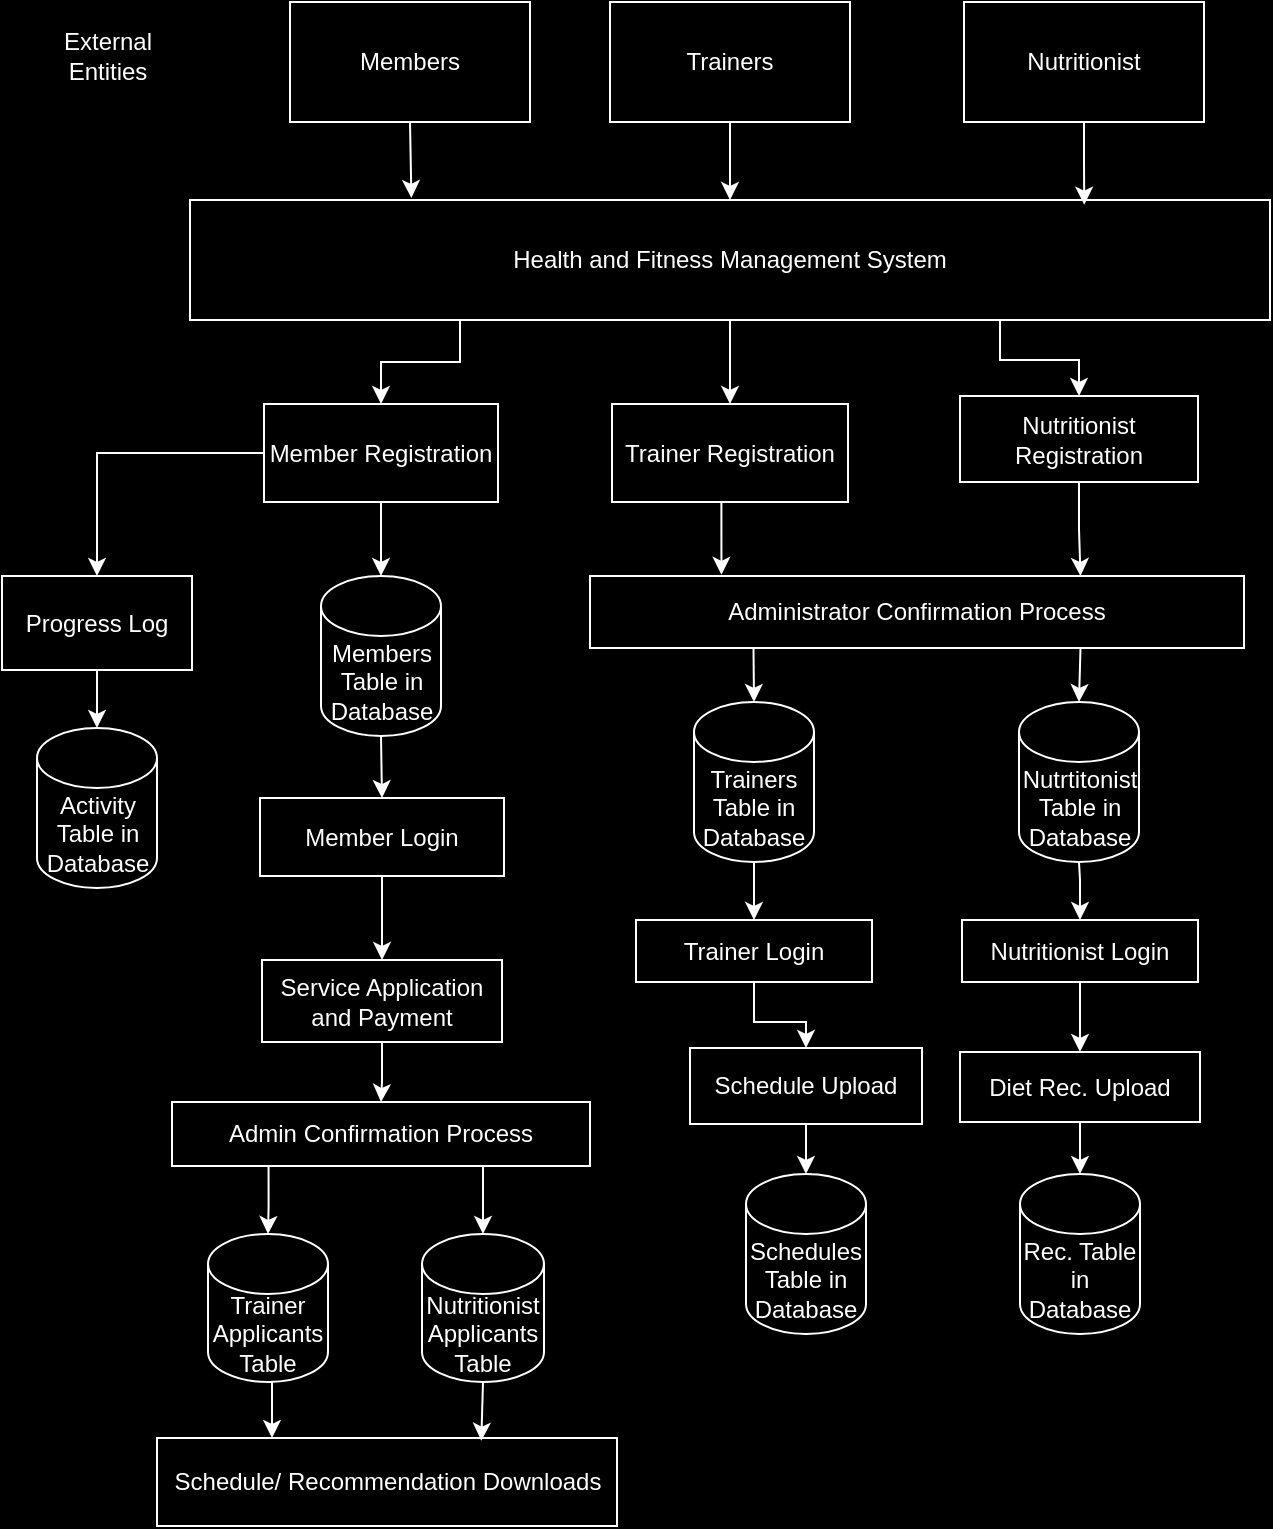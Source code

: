<mxfile version="24.6.5" type="device">
  <diagram name="Page-1" id="U28HR0_EQbx0b6S-DrAO">
    <mxGraphModel dx="1764" dy="724" grid="0" gridSize="10" guides="1" tooltips="1" connect="1" arrows="1" fold="1" page="1" pageScale="1" pageWidth="850" pageHeight="1100" background="#000000" math="0" shadow="0">
      <root>
        <mxCell id="0" />
        <mxCell id="1" parent="0" />
        <mxCell id="Y-jsnY2lHVutLPHMxVx3-38" style="edgeStyle=orthogonalEdgeStyle;rounded=0;orthogonalLoop=1;jettySize=auto;html=1;exitX=0.5;exitY=1;exitDx=0;exitDy=0;entryX=0.5;entryY=0;entryDx=0;entryDy=0;strokeColor=#FFFFFF;" parent="1" source="Y-jsnY2lHVutLPHMxVx3-1" target="Y-jsnY2lHVutLPHMxVx3-11" edge="1">
          <mxGeometry relative="1" as="geometry" />
        </mxCell>
        <mxCell id="Y-jsnY2lHVutLPHMxVx3-39" style="edgeStyle=orthogonalEdgeStyle;rounded=0;orthogonalLoop=1;jettySize=auto;html=1;exitX=0.75;exitY=1;exitDx=0;exitDy=0;entryX=0.5;entryY=0;entryDx=0;entryDy=0;strokeColor=#FFFFFF;" parent="1" source="Y-jsnY2lHVutLPHMxVx3-1" target="Y-jsnY2lHVutLPHMxVx3-12" edge="1">
          <mxGeometry relative="1" as="geometry" />
        </mxCell>
        <mxCell id="Y-jsnY2lHVutLPHMxVx3-40" style="edgeStyle=orthogonalEdgeStyle;rounded=0;orthogonalLoop=1;jettySize=auto;html=1;exitX=0.25;exitY=1;exitDx=0;exitDy=0;entryX=0.5;entryY=0;entryDx=0;entryDy=0;strokeColor=#FFFFFF;" parent="1" source="Y-jsnY2lHVutLPHMxVx3-1" target="Y-jsnY2lHVutLPHMxVx3-10" edge="1">
          <mxGeometry relative="1" as="geometry" />
        </mxCell>
        <mxCell id="Y-jsnY2lHVutLPHMxVx3-1" value="Health and Fitness Management System" style="rounded=0;whiteSpace=wrap;html=1;fillColor=none;strokeColor=#FFFFFF;fontColor=#FFFFFF;" parent="1" vertex="1">
          <mxGeometry x="158" y="159" width="540" height="60" as="geometry" />
        </mxCell>
        <mxCell id="Y-jsnY2lHVutLPHMxVx3-2" value="Members" style="rounded=0;whiteSpace=wrap;html=1;fontColor=#FFFFFF;labelBackgroundColor=#000000;fillColor=#000000;strokeColor=#FFFFFF;" parent="1" vertex="1">
          <mxGeometry x="208" y="60" width="120" height="60" as="geometry" />
        </mxCell>
        <mxCell id="Y-jsnY2lHVutLPHMxVx3-7" style="edgeStyle=orthogonalEdgeStyle;rounded=0;orthogonalLoop=1;jettySize=auto;html=1;exitX=0.5;exitY=1;exitDx=0;exitDy=0;entryX=0.5;entryY=0;entryDx=0;entryDy=0;strokeColor=#FFFFFF;" parent="1" source="Y-jsnY2lHVutLPHMxVx3-3" target="Y-jsnY2lHVutLPHMxVx3-1" edge="1">
          <mxGeometry relative="1" as="geometry" />
        </mxCell>
        <mxCell id="Y-jsnY2lHVutLPHMxVx3-3" value="Trainers" style="rounded=0;whiteSpace=wrap;html=1;fontColor=#FFFFFF;labelBackgroundColor=#000000;fillColor=#000000;strokeColor=#FFFFFF;" parent="1" vertex="1">
          <mxGeometry x="368" y="60" width="120" height="60" as="geometry" />
        </mxCell>
        <mxCell id="Y-jsnY2lHVutLPHMxVx3-4" value="Nutritionist" style="rounded=0;whiteSpace=wrap;html=1;fontColor=#FFFFFF;labelBackgroundColor=#000000;fillColor=#000000;strokeColor=#FFFFFF;" parent="1" vertex="1">
          <mxGeometry x="545" y="60" width="120" height="60" as="geometry" />
        </mxCell>
        <mxCell id="Y-jsnY2lHVutLPHMxVx3-6" style="edgeStyle=orthogonalEdgeStyle;rounded=0;orthogonalLoop=1;jettySize=auto;html=1;exitX=0.5;exitY=1;exitDx=0;exitDy=0;entryX=0.205;entryY=-0.017;entryDx=0;entryDy=0;entryPerimeter=0;strokeColor=#FFFFFF;" parent="1" source="Y-jsnY2lHVutLPHMxVx3-2" target="Y-jsnY2lHVutLPHMxVx3-1" edge="1">
          <mxGeometry relative="1" as="geometry" />
        </mxCell>
        <mxCell id="Y-jsnY2lHVutLPHMxVx3-8" style="edgeStyle=orthogonalEdgeStyle;rounded=0;orthogonalLoop=1;jettySize=auto;html=1;exitX=0.5;exitY=1;exitDx=0;exitDy=0;strokeColor=#FFFFFF;entryX=0.828;entryY=0.039;entryDx=0;entryDy=0;entryPerimeter=0;" parent="1" source="Y-jsnY2lHVutLPHMxVx3-4" target="Y-jsnY2lHVutLPHMxVx3-1" edge="1">
          <mxGeometry relative="1" as="geometry">
            <mxPoint x="607" y="175" as="targetPoint" />
          </mxGeometry>
        </mxCell>
        <mxCell id="9uExxKLS-SaeiL6VDEg2-7" value="" style="edgeStyle=orthogonalEdgeStyle;shape=connector;rounded=0;orthogonalLoop=1;jettySize=auto;html=1;strokeColor=#FFFFFF;align=center;verticalAlign=middle;fontFamily=Helvetica;fontSize=11;fontColor=default;labelBackgroundColor=default;endArrow=classic;" edge="1" parent="1" source="Y-jsnY2lHVutLPHMxVx3-10" target="9uExxKLS-SaeiL6VDEg2-6">
          <mxGeometry relative="1" as="geometry" />
        </mxCell>
        <mxCell id="Y-jsnY2lHVutLPHMxVx3-10" value="Member Registration" style="rounded=0;whiteSpace=wrap;html=1;fontColor=#FFFFFF;labelBackgroundColor=#000000;fillColor=#000000;strokeColor=#FFFFFF;" parent="1" vertex="1">
          <mxGeometry x="195" y="261" width="117" height="49" as="geometry" />
        </mxCell>
        <mxCell id="Y-jsnY2lHVutLPHMxVx3-11" value="Trainer Registration" style="rounded=0;whiteSpace=wrap;html=1;fontColor=#FFFFFF;labelBackgroundColor=#000000;fillColor=#000000;strokeColor=#FFFFFF;" parent="1" vertex="1">
          <mxGeometry x="369" y="261" width="118" height="49" as="geometry" />
        </mxCell>
        <mxCell id="Y-jsnY2lHVutLPHMxVx3-37" style="edgeStyle=orthogonalEdgeStyle;rounded=0;orthogonalLoop=1;jettySize=auto;html=1;exitX=0.5;exitY=1;exitDx=0;exitDy=0;entryX=0.75;entryY=0;entryDx=0;entryDy=0;strokeColor=#FFFFFF;" parent="1" source="Y-jsnY2lHVutLPHMxVx3-12" target="Y-jsnY2lHVutLPHMxVx3-16" edge="1">
          <mxGeometry relative="1" as="geometry" />
        </mxCell>
        <mxCell id="Y-jsnY2lHVutLPHMxVx3-12" value="Nutritionist Registration" style="rounded=0;whiteSpace=wrap;html=1;fontColor=#FFFFFF;labelBackgroundColor=#000000;fillColor=#000000;strokeColor=#FFFFFF;" parent="1" vertex="1">
          <mxGeometry x="543" y="257" width="119" height="43" as="geometry" />
        </mxCell>
        <mxCell id="Y-jsnY2lHVutLPHMxVx3-13" value="External Entities" style="text;html=1;align=center;verticalAlign=middle;whiteSpace=wrap;rounded=0;fontColor=#FFFFFF;strokeColor=#000000;" parent="1" vertex="1">
          <mxGeometry x="87" y="72" width="60" height="30" as="geometry" />
        </mxCell>
        <mxCell id="Y-jsnY2lHVutLPHMxVx3-35" style="edgeStyle=orthogonalEdgeStyle;rounded=0;orthogonalLoop=1;jettySize=auto;html=1;exitX=0.5;exitY=1;exitDx=0;exitDy=0;exitPerimeter=0;entryX=0.5;entryY=0;entryDx=0;entryDy=0;strokeColor=#FFFFFF;" parent="1" source="Y-jsnY2lHVutLPHMxVx3-15" target="Y-jsnY2lHVutLPHMxVx3-17" edge="1">
          <mxGeometry relative="1" as="geometry" />
        </mxCell>
        <mxCell id="Y-jsnY2lHVutLPHMxVx3-15" value="Members Table in Database" style="shape=cylinder3;whiteSpace=wrap;html=1;boundedLbl=1;backgroundOutline=1;size=15;fontColor=#FFFFFF;fillColor=#000000;strokeColor=#FFFFFF;" parent="1" vertex="1">
          <mxGeometry x="223.5" y="347" width="60" height="80" as="geometry" />
        </mxCell>
        <mxCell id="Y-jsnY2lHVutLPHMxVx3-16" value="Administrator Confirmation Process" style="rounded=0;whiteSpace=wrap;html=1;fontColor=#FFFFFF;labelBackgroundColor=#000000;fillColor=#000000;strokeColor=#FFFFFF;" parent="1" vertex="1">
          <mxGeometry x="358" y="347" width="327" height="36" as="geometry" />
        </mxCell>
        <mxCell id="Y-jsnY2lHVutLPHMxVx3-17" value="Member Login" style="rounded=0;whiteSpace=wrap;html=1;fontColor=#FFFFFF;labelBackgroundColor=#000000;fillColor=#000000;strokeColor=#FFFFFF;" parent="1" vertex="1">
          <mxGeometry x="193" y="458" width="122" height="39" as="geometry" />
        </mxCell>
        <mxCell id="9uExxKLS-SaeiL6VDEg2-4" value="" style="edgeStyle=orthogonalEdgeStyle;shape=connector;rounded=0;orthogonalLoop=1;jettySize=auto;html=1;strokeColor=#FFFFFF;align=center;verticalAlign=middle;fontFamily=Helvetica;fontSize=11;fontColor=default;labelBackgroundColor=default;endArrow=classic;" edge="1" parent="1" source="Y-jsnY2lHVutLPHMxVx3-20" target="9uExxKLS-SaeiL6VDEg2-3">
          <mxGeometry relative="1" as="geometry" />
        </mxCell>
        <mxCell id="Y-jsnY2lHVutLPHMxVx3-20" value="Trainers Table in Database" style="shape=cylinder3;whiteSpace=wrap;html=1;boundedLbl=1;backgroundOutline=1;size=15;fontColor=#FFFFFF;fillColor=#000000;strokeColor=#FFFFFF;" parent="1" vertex="1">
          <mxGeometry x="410" y="410" width="60" height="80" as="geometry" />
        </mxCell>
        <mxCell id="Y-jsnY2lHVutLPHMxVx3-21" value="Nutrtitonist Table in Database" style="shape=cylinder3;whiteSpace=wrap;html=1;boundedLbl=1;backgroundOutline=1;size=15;fontColor=#FFFFFF;fillColor=#000000;strokeColor=#FFFFFF;" parent="1" vertex="1">
          <mxGeometry x="572.5" y="410" width="60" height="80" as="geometry" />
        </mxCell>
        <mxCell id="9uExxKLS-SaeiL6VDEg2-17" value="" style="edgeStyle=orthogonalEdgeStyle;shape=connector;rounded=0;orthogonalLoop=1;jettySize=auto;html=1;strokeColor=#FFFFFF;align=center;verticalAlign=middle;fontFamily=Helvetica;fontSize=11;fontColor=default;labelBackgroundColor=default;endArrow=none;endFill=0;startArrow=classic;startFill=1;" edge="1" parent="1" source="Y-jsnY2lHVutLPHMxVx3-22" target="Y-jsnY2lHVutLPHMxVx3-17">
          <mxGeometry relative="1" as="geometry" />
        </mxCell>
        <mxCell id="9uExxKLS-SaeiL6VDEg2-18" value="" style="edgeStyle=orthogonalEdgeStyle;shape=connector;rounded=0;orthogonalLoop=1;jettySize=auto;html=1;strokeColor=#FFFFFF;align=center;verticalAlign=middle;fontFamily=Helvetica;fontSize=11;fontColor=default;labelBackgroundColor=default;endArrow=classic;" edge="1" parent="1" source="Y-jsnY2lHVutLPHMxVx3-22" target="Y-jsnY2lHVutLPHMxVx3-23">
          <mxGeometry relative="1" as="geometry" />
        </mxCell>
        <mxCell id="Y-jsnY2lHVutLPHMxVx3-22" value="Service Application and Payment" style="rounded=0;whiteSpace=wrap;html=1;fontColor=#FFFFFF;labelBackgroundColor=#000000;fillColor=#000000;strokeColor=#FFFFFF;" parent="1" vertex="1">
          <mxGeometry x="194" y="539" width="120" height="41" as="geometry" />
        </mxCell>
        <mxCell id="Y-jsnY2lHVutLPHMxVx3-29" style="edgeStyle=orthogonalEdgeStyle;rounded=0;orthogonalLoop=1;jettySize=auto;html=1;exitX=0.231;exitY=0.972;exitDx=0;exitDy=0;strokeColor=#FFFFFF;exitPerimeter=0;" parent="1" source="Y-jsnY2lHVutLPHMxVx3-23" target="Y-jsnY2lHVutLPHMxVx3-27" edge="1">
          <mxGeometry relative="1" as="geometry" />
        </mxCell>
        <mxCell id="Y-jsnY2lHVutLPHMxVx3-23" value="Admin Confirmation Process" style="rounded=0;whiteSpace=wrap;html=1;fontColor=#FFFFFF;labelBackgroundColor=#000000;fillColor=#000000;strokeColor=#FFFFFF;" parent="1" vertex="1">
          <mxGeometry x="149" y="610" width="209" height="32" as="geometry" />
        </mxCell>
        <mxCell id="9uExxKLS-SaeiL6VDEg2-28" style="edgeStyle=orthogonalEdgeStyle;shape=connector;rounded=0;orthogonalLoop=1;jettySize=auto;html=1;exitX=0.5;exitY=1;exitDx=0;exitDy=0;exitPerimeter=0;entryX=0.25;entryY=0;entryDx=0;entryDy=0;strokeColor=#FFFFFF;align=center;verticalAlign=middle;fontFamily=Helvetica;fontSize=11;fontColor=default;labelBackgroundColor=default;endArrow=classic;" edge="1" parent="1" source="Y-jsnY2lHVutLPHMxVx3-27" target="9uExxKLS-SaeiL6VDEg2-24">
          <mxGeometry relative="1" as="geometry" />
        </mxCell>
        <mxCell id="Y-jsnY2lHVutLPHMxVx3-27" value="Trainer Applicants Table" style="shape=cylinder3;whiteSpace=wrap;html=1;boundedLbl=1;backgroundOutline=1;size=15;strokeColor=#FFFFFF;fillColor=#000000;fontColor=#FFFFFF;" parent="1" vertex="1">
          <mxGeometry x="167" y="676" width="60" height="74" as="geometry" />
        </mxCell>
        <mxCell id="Y-jsnY2lHVutLPHMxVx3-28" value="Nutritionist Applicants Table" style="shape=cylinder3;whiteSpace=wrap;html=1;boundedLbl=1;backgroundOutline=1;size=15;strokeColor=#FFFFFF;fillColor=#000000;fontColor=#FFFFFF;" parent="1" vertex="1">
          <mxGeometry x="274" y="676" width="61" height="74" as="geometry" />
        </mxCell>
        <mxCell id="Y-jsnY2lHVutLPHMxVx3-33" style="edgeStyle=orthogonalEdgeStyle;rounded=0;orthogonalLoop=1;jettySize=auto;html=1;exitX=0.25;exitY=1;exitDx=0;exitDy=0;entryX=0.5;entryY=0;entryDx=0;entryDy=0;entryPerimeter=0;strokeColor=#FFFFFF;" parent="1" source="Y-jsnY2lHVutLPHMxVx3-16" target="Y-jsnY2lHVutLPHMxVx3-20" edge="1">
          <mxGeometry relative="1" as="geometry" />
        </mxCell>
        <mxCell id="Y-jsnY2lHVutLPHMxVx3-34" style="edgeStyle=orthogonalEdgeStyle;rounded=0;orthogonalLoop=1;jettySize=auto;html=1;exitX=0.75;exitY=1;exitDx=0;exitDy=0;entryX=0.5;entryY=0;entryDx=0;entryDy=0;entryPerimeter=0;strokeColor=#FFFFFF;" parent="1" source="Y-jsnY2lHVutLPHMxVx3-16" target="Y-jsnY2lHVutLPHMxVx3-21" edge="1">
          <mxGeometry relative="1" as="geometry" />
        </mxCell>
        <mxCell id="Y-jsnY2lHVutLPHMxVx3-36" style="edgeStyle=orthogonalEdgeStyle;rounded=0;orthogonalLoop=1;jettySize=auto;html=1;exitX=0.5;exitY=1;exitDx=0;exitDy=0;entryX=0.201;entryY=-0.017;entryDx=0;entryDy=0;entryPerimeter=0;strokeColor=#FFFFFF;" parent="1" source="Y-jsnY2lHVutLPHMxVx3-11" target="Y-jsnY2lHVutLPHMxVx3-16" edge="1">
          <mxGeometry relative="1" as="geometry" />
        </mxCell>
        <mxCell id="Y-jsnY2lHVutLPHMxVx3-41" style="edgeStyle=orthogonalEdgeStyle;rounded=0;orthogonalLoop=1;jettySize=auto;html=1;exitX=0.5;exitY=1;exitDx=0;exitDy=0;entryX=0.5;entryY=0;entryDx=0;entryDy=0;entryPerimeter=0;strokeColor=#FFFFFF;" parent="1" source="Y-jsnY2lHVutLPHMxVx3-10" target="Y-jsnY2lHVutLPHMxVx3-15" edge="1">
          <mxGeometry relative="1" as="geometry" />
        </mxCell>
        <mxCell id="9uExxKLS-SaeiL6VDEg2-13" value="" style="edgeStyle=orthogonalEdgeStyle;shape=connector;rounded=0;orthogonalLoop=1;jettySize=auto;html=1;strokeColor=#FFFFFF;align=center;verticalAlign=middle;fontFamily=Helvetica;fontSize=11;fontColor=default;labelBackgroundColor=default;endArrow=classic;" edge="1" parent="1" source="9uExxKLS-SaeiL6VDEg2-3" target="9uExxKLS-SaeiL6VDEg2-12">
          <mxGeometry relative="1" as="geometry" />
        </mxCell>
        <mxCell id="9uExxKLS-SaeiL6VDEg2-3" value="Trainer Login" style="whiteSpace=wrap;html=1;fillColor=#000000;strokeColor=#FFFFFF;fontColor=#FFFFFF;" vertex="1" parent="1">
          <mxGeometry x="381" y="519" width="118" height="31" as="geometry" />
        </mxCell>
        <mxCell id="9uExxKLS-SaeiL6VDEg2-6" value="Progress Log" style="whiteSpace=wrap;html=1;fillColor=#000000;strokeColor=#FFFFFF;fontColor=#FFFFFF;rounded=0;labelBackgroundColor=#000000;" vertex="1" parent="1">
          <mxGeometry x="64" y="347" width="95" height="47" as="geometry" />
        </mxCell>
        <mxCell id="9uExxKLS-SaeiL6VDEg2-8" value="Activity Table in Database" style="shape=cylinder3;whiteSpace=wrap;html=1;boundedLbl=1;backgroundOutline=1;size=15;fontColor=#FFFFFF;fillColor=#000000;strokeColor=#FFFFFF;" vertex="1" parent="1">
          <mxGeometry x="81.5" y="423" width="60" height="80" as="geometry" />
        </mxCell>
        <mxCell id="9uExxKLS-SaeiL6VDEg2-9" style="edgeStyle=orthogonalEdgeStyle;shape=connector;rounded=0;orthogonalLoop=1;jettySize=auto;html=1;exitX=0.5;exitY=1;exitDx=0;exitDy=0;entryX=0.5;entryY=0;entryDx=0;entryDy=0;entryPerimeter=0;strokeColor=#FFFFFF;align=center;verticalAlign=middle;fontFamily=Helvetica;fontSize=11;fontColor=default;labelBackgroundColor=default;endArrow=classic;" edge="1" parent="1" source="9uExxKLS-SaeiL6VDEg2-6" target="9uExxKLS-SaeiL6VDEg2-8">
          <mxGeometry relative="1" as="geometry" />
        </mxCell>
        <mxCell id="9uExxKLS-SaeiL6VDEg2-11" value="" style="edgeStyle=orthogonalEdgeStyle;shape=connector;rounded=0;orthogonalLoop=1;jettySize=auto;html=1;strokeColor=#FFFFFF;align=center;verticalAlign=middle;fontFamily=Helvetica;fontSize=11;fontColor=default;labelBackgroundColor=default;endArrow=none;endFill=0;startArrow=classic;startFill=1;" edge="1" parent="1" source="9uExxKLS-SaeiL6VDEg2-10" target="Y-jsnY2lHVutLPHMxVx3-21">
          <mxGeometry relative="1" as="geometry" />
        </mxCell>
        <mxCell id="9uExxKLS-SaeiL6VDEg2-15" value="" style="edgeStyle=orthogonalEdgeStyle;shape=connector;rounded=0;orthogonalLoop=1;jettySize=auto;html=1;strokeColor=#FFFFFF;align=center;verticalAlign=middle;fontFamily=Helvetica;fontSize=11;fontColor=default;labelBackgroundColor=default;endArrow=classic;" edge="1" parent="1" source="9uExxKLS-SaeiL6VDEg2-10" target="9uExxKLS-SaeiL6VDEg2-14">
          <mxGeometry relative="1" as="geometry" />
        </mxCell>
        <mxCell id="9uExxKLS-SaeiL6VDEg2-10" value="Nutritionist Login" style="whiteSpace=wrap;html=1;fillColor=#000000;strokeColor=#FFFFFF;fontColor=#FFFFFF;" vertex="1" parent="1">
          <mxGeometry x="544" y="519" width="118" height="31" as="geometry" />
        </mxCell>
        <mxCell id="9uExxKLS-SaeiL6VDEg2-23" value="" style="edgeStyle=orthogonalEdgeStyle;shape=connector;rounded=0;orthogonalLoop=1;jettySize=auto;html=1;strokeColor=#FFFFFF;align=center;verticalAlign=middle;fontFamily=Helvetica;fontSize=11;fontColor=default;labelBackgroundColor=default;endArrow=classic;" edge="1" parent="1" source="9uExxKLS-SaeiL6VDEg2-12" target="9uExxKLS-SaeiL6VDEg2-20">
          <mxGeometry relative="1" as="geometry" />
        </mxCell>
        <mxCell id="9uExxKLS-SaeiL6VDEg2-12" value="Schedule Upload" style="whiteSpace=wrap;html=1;fillColor=#000000;strokeColor=#FFFFFF;fontColor=#FFFFFF;" vertex="1" parent="1">
          <mxGeometry x="408" y="583" width="116" height="38" as="geometry" />
        </mxCell>
        <mxCell id="9uExxKLS-SaeiL6VDEg2-22" value="" style="edgeStyle=orthogonalEdgeStyle;shape=connector;rounded=0;orthogonalLoop=1;jettySize=auto;html=1;strokeColor=#FFFFFF;align=center;verticalAlign=middle;fontFamily=Helvetica;fontSize=11;fontColor=default;labelBackgroundColor=default;endArrow=classic;" edge="1" parent="1" source="9uExxKLS-SaeiL6VDEg2-14" target="9uExxKLS-SaeiL6VDEg2-21">
          <mxGeometry relative="1" as="geometry" />
        </mxCell>
        <mxCell id="9uExxKLS-SaeiL6VDEg2-14" value="Diet Rec. Upload" style="whiteSpace=wrap;html=1;fillColor=#000000;strokeColor=#FFFFFF;fontColor=#FFFFFF;" vertex="1" parent="1">
          <mxGeometry x="543" y="585" width="120" height="35" as="geometry" />
        </mxCell>
        <mxCell id="9uExxKLS-SaeiL6VDEg2-19" style="edgeStyle=orthogonalEdgeStyle;shape=connector;rounded=0;orthogonalLoop=1;jettySize=auto;html=1;exitX=0.75;exitY=1;exitDx=0;exitDy=0;entryX=0.5;entryY=0;entryDx=0;entryDy=0;entryPerimeter=0;strokeColor=#FFFFFF;align=center;verticalAlign=middle;fontFamily=Helvetica;fontSize=11;fontColor=default;labelBackgroundColor=default;endArrow=classic;" edge="1" parent="1" source="Y-jsnY2lHVutLPHMxVx3-23" target="Y-jsnY2lHVutLPHMxVx3-28">
          <mxGeometry relative="1" as="geometry" />
        </mxCell>
        <mxCell id="9uExxKLS-SaeiL6VDEg2-20" value="Schedules Table in Database" style="shape=cylinder3;whiteSpace=wrap;html=1;boundedLbl=1;backgroundOutline=1;size=15;fontColor=#FFFFFF;fillColor=#000000;strokeColor=#FFFFFF;" vertex="1" parent="1">
          <mxGeometry x="436" y="646" width="60" height="80" as="geometry" />
        </mxCell>
        <mxCell id="9uExxKLS-SaeiL6VDEg2-21" value="Rec. Table in Database" style="shape=cylinder3;whiteSpace=wrap;html=1;boundedLbl=1;backgroundOutline=1;size=15;fontColor=#FFFFFF;fillColor=#000000;strokeColor=#FFFFFF;" vertex="1" parent="1">
          <mxGeometry x="573" y="646" width="60" height="80" as="geometry" />
        </mxCell>
        <mxCell id="9uExxKLS-SaeiL6VDEg2-24" value="Schedule/ Recommendation Downloads" style="whiteSpace=wrap;html=1;fillColor=#000000;strokeColor=#FFFFFF;fontColor=#FFFFFF;" vertex="1" parent="1">
          <mxGeometry x="141.5" y="778" width="230" height="44" as="geometry" />
        </mxCell>
        <mxCell id="9uExxKLS-SaeiL6VDEg2-27" style="edgeStyle=orthogonalEdgeStyle;shape=connector;rounded=0;orthogonalLoop=1;jettySize=auto;html=1;exitX=0.5;exitY=1;exitDx=0;exitDy=0;exitPerimeter=0;entryX=0.705;entryY=0.031;entryDx=0;entryDy=0;entryPerimeter=0;strokeColor=#FFFFFF;align=center;verticalAlign=middle;fontFamily=Helvetica;fontSize=11;fontColor=default;labelBackgroundColor=default;endArrow=classic;" edge="1" parent="1" source="Y-jsnY2lHVutLPHMxVx3-28" target="9uExxKLS-SaeiL6VDEg2-24">
          <mxGeometry relative="1" as="geometry" />
        </mxCell>
      </root>
    </mxGraphModel>
  </diagram>
</mxfile>
